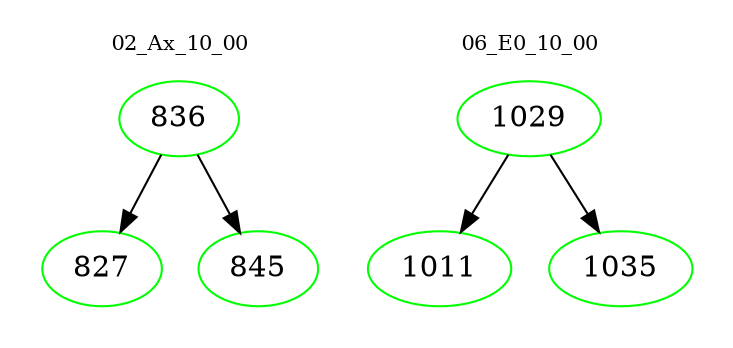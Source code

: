 digraph{
subgraph cluster_0 {
color = white
label = "02_Ax_10_00";
fontsize=10;
T0_836 [label="836", color="green"]
T0_836 -> T0_827 [color="black"]
T0_827 [label="827", color="green"]
T0_836 -> T0_845 [color="black"]
T0_845 [label="845", color="green"]
}
subgraph cluster_1 {
color = white
label = "06_E0_10_00";
fontsize=10;
T1_1029 [label="1029", color="green"]
T1_1029 -> T1_1011 [color="black"]
T1_1011 [label="1011", color="green"]
T1_1029 -> T1_1035 [color="black"]
T1_1035 [label="1035", color="green"]
}
}
